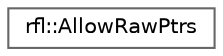 digraph "类继承关系图"
{
 // LATEX_PDF_SIZE
  bgcolor="transparent";
  edge [fontname=Helvetica,fontsize=10,labelfontname=Helvetica,labelfontsize=10];
  node [fontname=Helvetica,fontsize=10,shape=box,height=0.2,width=0.4];
  rankdir="LR";
  Node0 [id="Node000000",label="rfl::AllowRawPtrs",height=0.2,width=0.4,color="grey40", fillcolor="white", style="filled",URL="$structrfl_1_1_allow_raw_ptrs.html",tooltip=" "];
}
